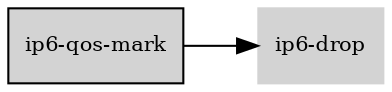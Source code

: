 digraph "ip6_qos_mark_subgraph" {
  rankdir=LR;
  node [shape=box, style=filled, fontsize=10, color=lightgray, fontcolor=black, fillcolor=lightgray];
  "ip6-qos-mark" [color=black, fontcolor=black, fillcolor=lightgray];
  edge [fontsize=8];
  "ip6-qos-mark" -> "ip6-drop";
}
